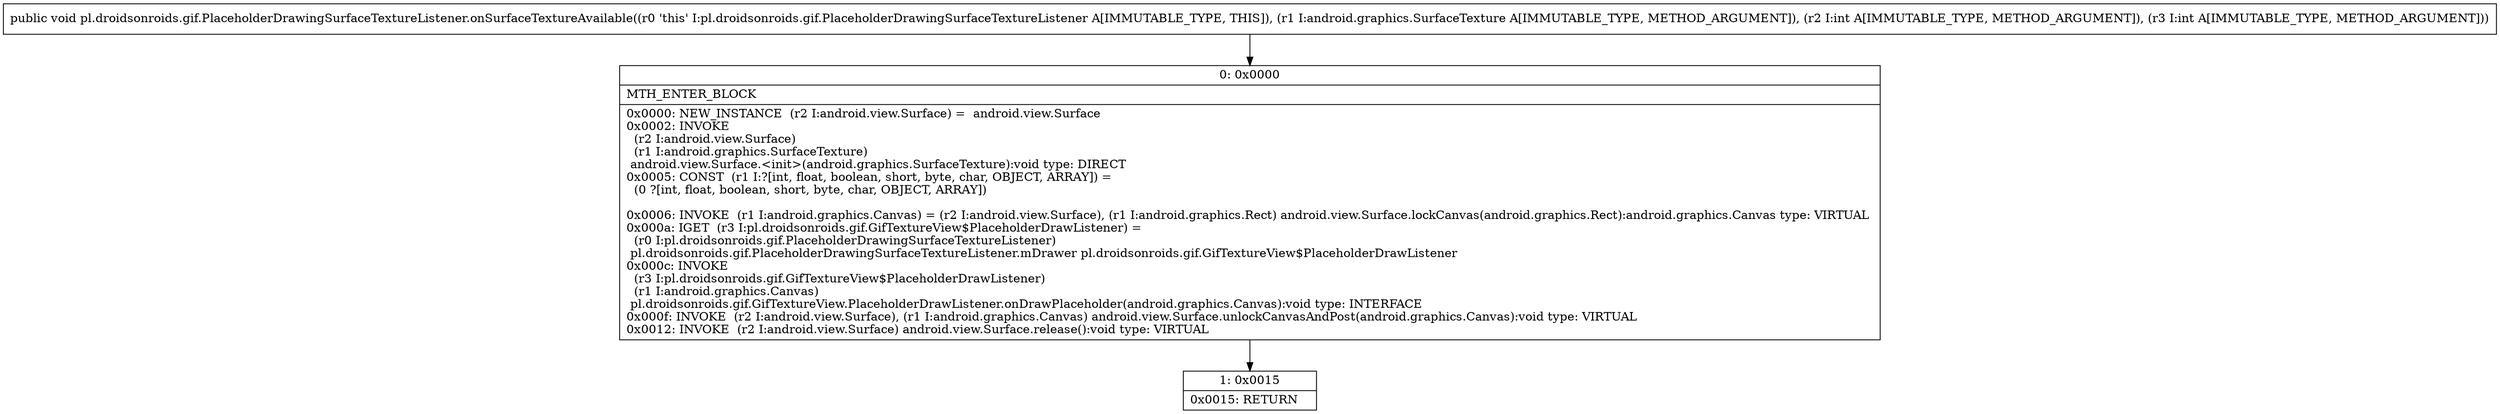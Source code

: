 digraph "CFG forpl.droidsonroids.gif.PlaceholderDrawingSurfaceTextureListener.onSurfaceTextureAvailable(Landroid\/graphics\/SurfaceTexture;II)V" {
Node_0 [shape=record,label="{0\:\ 0x0000|MTH_ENTER_BLOCK\l|0x0000: NEW_INSTANCE  (r2 I:android.view.Surface) =  android.view.Surface \l0x0002: INVOKE  \l  (r2 I:android.view.Surface)\l  (r1 I:android.graphics.SurfaceTexture)\l android.view.Surface.\<init\>(android.graphics.SurfaceTexture):void type: DIRECT \l0x0005: CONST  (r1 I:?[int, float, boolean, short, byte, char, OBJECT, ARRAY]) = \l  (0 ?[int, float, boolean, short, byte, char, OBJECT, ARRAY])\l \l0x0006: INVOKE  (r1 I:android.graphics.Canvas) = (r2 I:android.view.Surface), (r1 I:android.graphics.Rect) android.view.Surface.lockCanvas(android.graphics.Rect):android.graphics.Canvas type: VIRTUAL \l0x000a: IGET  (r3 I:pl.droidsonroids.gif.GifTextureView$PlaceholderDrawListener) = \l  (r0 I:pl.droidsonroids.gif.PlaceholderDrawingSurfaceTextureListener)\l pl.droidsonroids.gif.PlaceholderDrawingSurfaceTextureListener.mDrawer pl.droidsonroids.gif.GifTextureView$PlaceholderDrawListener \l0x000c: INVOKE  \l  (r3 I:pl.droidsonroids.gif.GifTextureView$PlaceholderDrawListener)\l  (r1 I:android.graphics.Canvas)\l pl.droidsonroids.gif.GifTextureView.PlaceholderDrawListener.onDrawPlaceholder(android.graphics.Canvas):void type: INTERFACE \l0x000f: INVOKE  (r2 I:android.view.Surface), (r1 I:android.graphics.Canvas) android.view.Surface.unlockCanvasAndPost(android.graphics.Canvas):void type: VIRTUAL \l0x0012: INVOKE  (r2 I:android.view.Surface) android.view.Surface.release():void type: VIRTUAL \l}"];
Node_1 [shape=record,label="{1\:\ 0x0015|0x0015: RETURN   \l}"];
MethodNode[shape=record,label="{public void pl.droidsonroids.gif.PlaceholderDrawingSurfaceTextureListener.onSurfaceTextureAvailable((r0 'this' I:pl.droidsonroids.gif.PlaceholderDrawingSurfaceTextureListener A[IMMUTABLE_TYPE, THIS]), (r1 I:android.graphics.SurfaceTexture A[IMMUTABLE_TYPE, METHOD_ARGUMENT]), (r2 I:int A[IMMUTABLE_TYPE, METHOD_ARGUMENT]), (r3 I:int A[IMMUTABLE_TYPE, METHOD_ARGUMENT])) }"];
MethodNode -> Node_0;
Node_0 -> Node_1;
}

